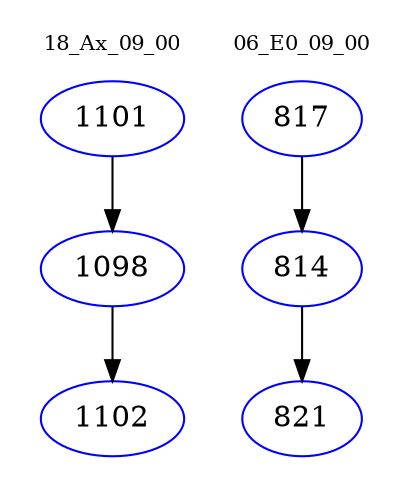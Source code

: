 digraph{
subgraph cluster_0 {
color = white
label = "18_Ax_09_00";
fontsize=10;
T0_1101 [label="1101", color="blue"]
T0_1101 -> T0_1098 [color="black"]
T0_1098 [label="1098", color="blue"]
T0_1098 -> T0_1102 [color="black"]
T0_1102 [label="1102", color="blue"]
}
subgraph cluster_1 {
color = white
label = "06_E0_09_00";
fontsize=10;
T1_817 [label="817", color="blue"]
T1_817 -> T1_814 [color="black"]
T1_814 [label="814", color="blue"]
T1_814 -> T1_821 [color="black"]
T1_821 [label="821", color="blue"]
}
}

